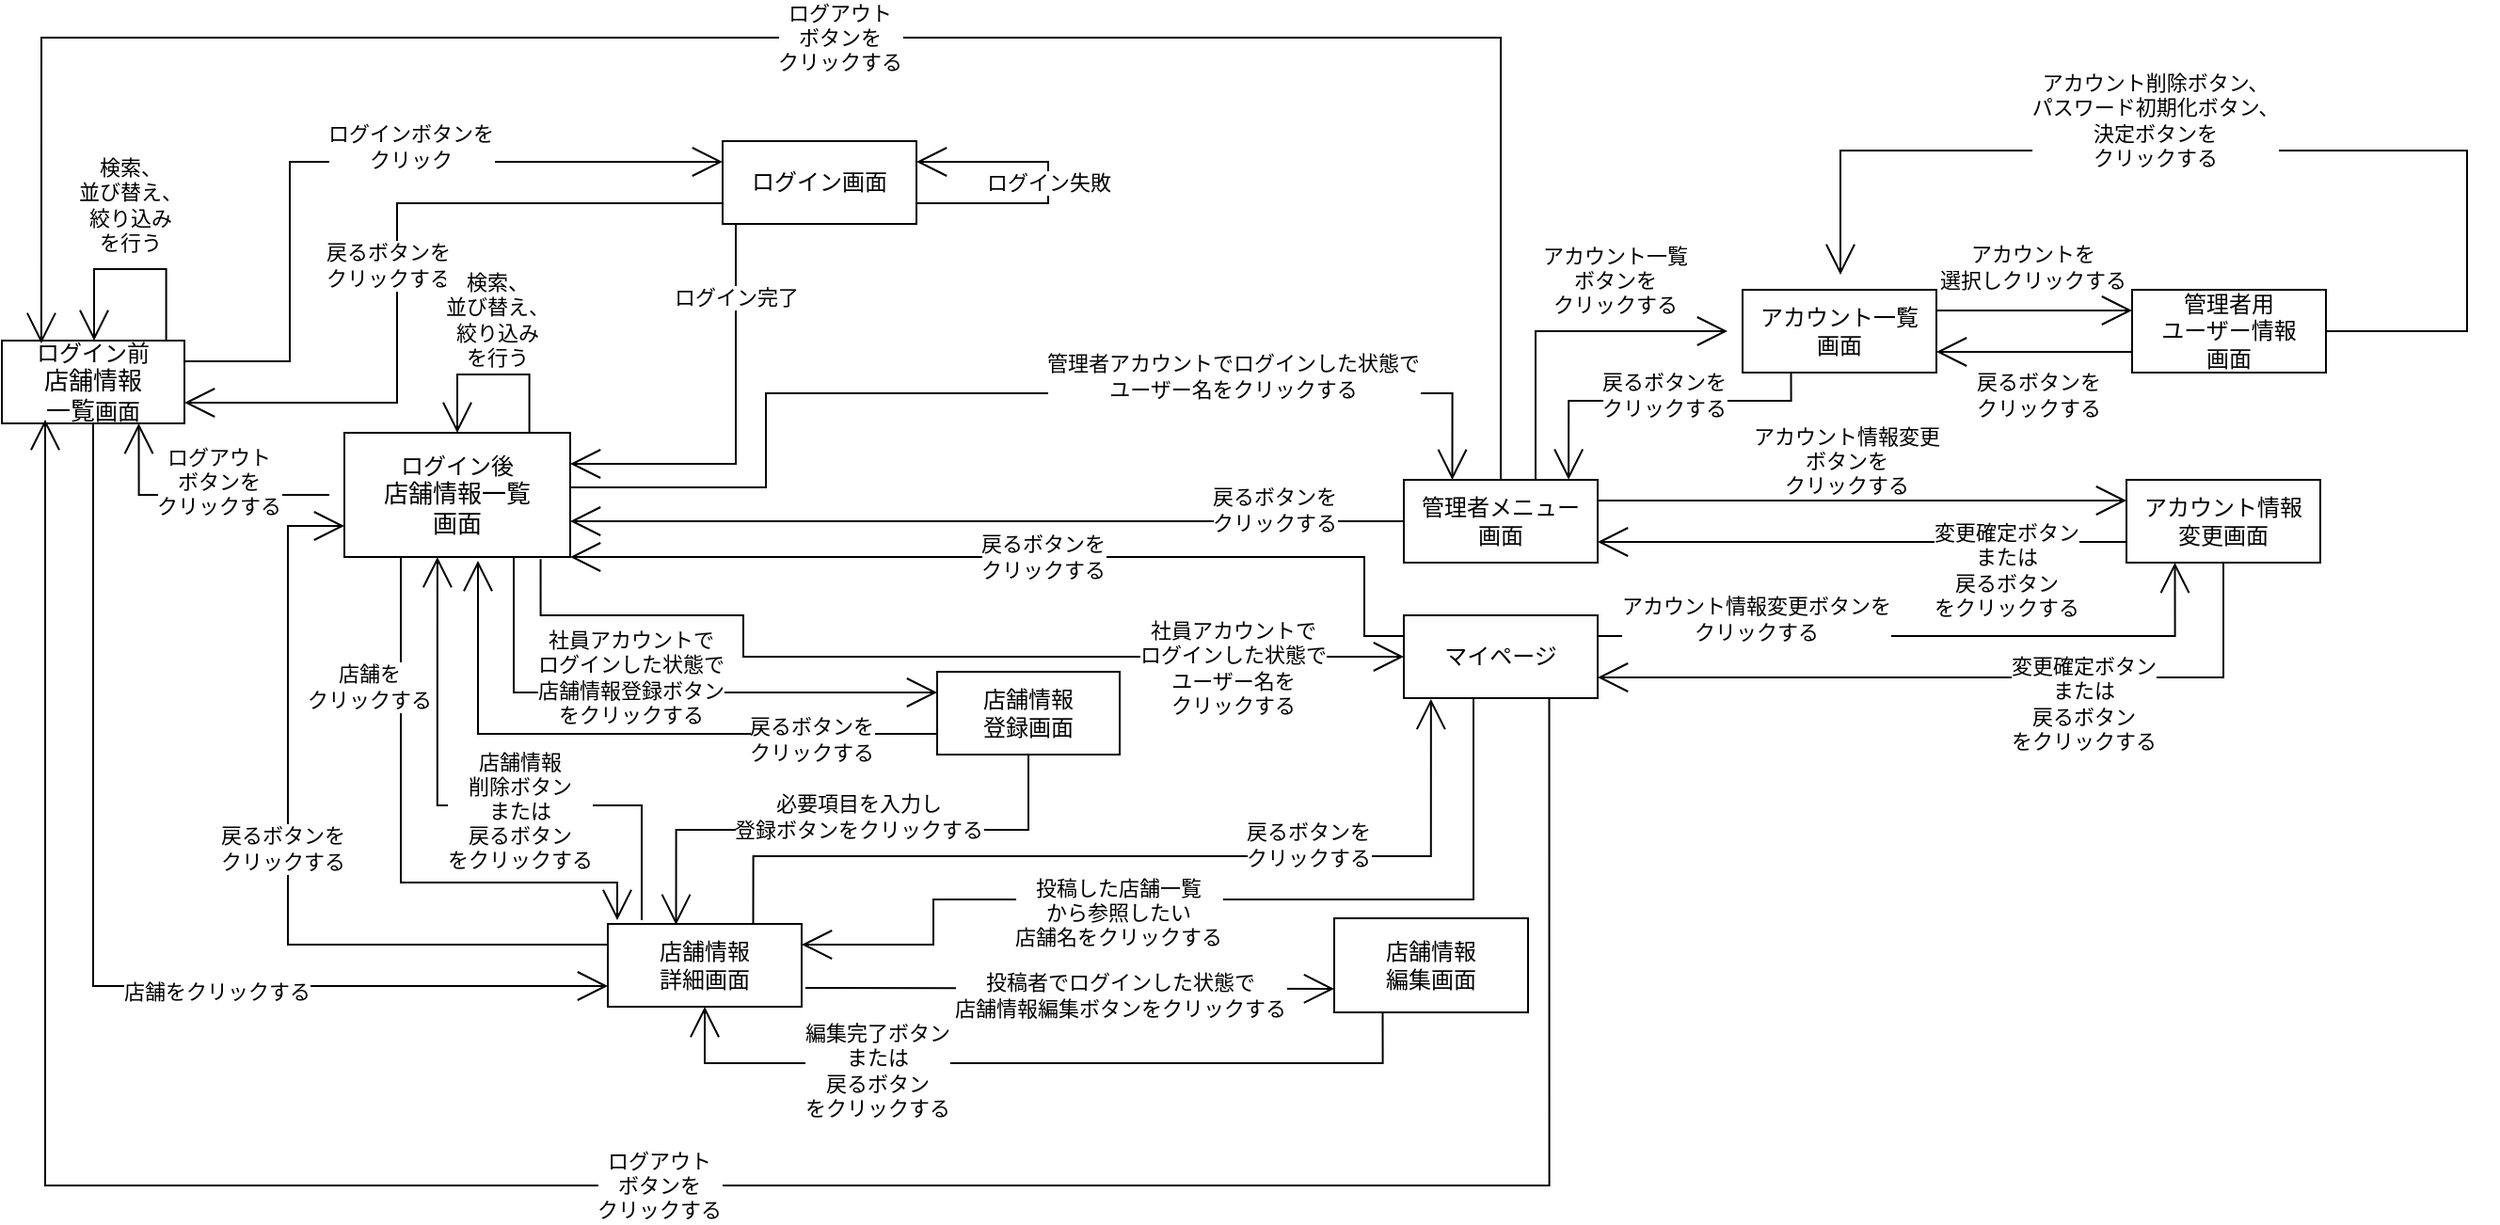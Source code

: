 <mxfile version="20.5.3" type="google"><diagram id="IkYptXyhgRNLwKtqKsPp" name="ページ1"><mxGraphModel grid="0" page="0" gridSize="10" guides="1" tooltips="1" connect="1" arrows="1" fold="1" pageScale="1" pageWidth="827" pageHeight="1169" math="0" shadow="0"><root><mxCell id="0"/><mxCell id="1" parent="0"/><mxCell id="srJMdrqMUhHLPN6yM4xR-5" style="edgeStyle=none;curved=1;rounded=0;orthogonalLoop=1;jettySize=auto;html=1;exitX=0.5;exitY=0;exitDx=0;exitDy=0;endArrow=open;startSize=14;endSize=14;sourcePerimeterSpacing=8;targetPerimeterSpacing=8;" edge="1" parent="1" source="srJMdrqMUhHLPN6yM4xR-1"><mxGeometry relative="1" as="geometry"><mxPoint x="-35.5" y="645" as="targetPoint"/></mxGeometry></mxCell><mxCell id="srJMdrqMUhHLPN6yM4xR-12" value="社員アカウントで&lt;br&gt;ログインした状態で&lt;br&gt;ユーザー名を&lt;br&gt;クリックする" style="edgeStyle=orthogonalEdgeStyle;rounded=0;orthogonalLoop=1;jettySize=auto;html=1;endArrow=open;startSize=14;endSize=14;sourcePerimeterSpacing=8;targetPerimeterSpacing=8;entryX=0;entryY=0.5;entryDx=0;entryDy=0;exitX=0.869;exitY=1.017;exitDx=0;exitDy=0;exitPerimeter=0;" edge="1" parent="1" source="srJMdrqMUhHLPN6yM4xR-1" target="srJMdrqMUhHLPN6yM4xR-11"><mxGeometry x="0.644" y="-6" relative="1" as="geometry"><mxPoint x="13" y="668.001" as="sourcePoint"/><mxPoint as="offset"/><Array as="points"><mxPoint x="-33" y="694"/><mxPoint x="75" y="694"/><mxPoint x="75" y="716"/></Array></mxGeometry></mxCell><mxCell id="srJMdrqMUhHLPN6yM4xR-14" value="店舗を&lt;br&gt;クリックする" style="edgeStyle=orthogonalEdgeStyle;rounded=0;orthogonalLoop=1;jettySize=auto;html=1;endArrow=open;startSize=14;endSize=14;sourcePerimeterSpacing=8;targetPerimeterSpacing=8;exitX=0.25;exitY=1;exitDx=0;exitDy=0;" edge="1" parent="1" source="srJMdrqMUhHLPN6yM4xR-1"><mxGeometry x="-0.552" y="-17" relative="1" as="geometry"><mxPoint x="-70" y="669" as="sourcePoint"/><mxPoint as="offset"/><mxPoint x="8" y="856" as="targetPoint"/><Array as="points"><mxPoint x="-90" y="836"/><mxPoint x="29" y="836"/></Array></mxGeometry></mxCell><mxCell id="srJMdrqMUhHLPN6yM4xR-16" value="管理者アカウントでログインした状態で&lt;br&gt;ユーザー名をクリックする" style="edgeStyle=orthogonalEdgeStyle;rounded=0;orthogonalLoop=1;jettySize=auto;html=1;endArrow=open;startSize=14;endSize=14;sourcePerimeterSpacing=8;targetPerimeterSpacing=8;exitX=1;exitY=0.5;exitDx=0;exitDy=0;entryX=0.25;entryY=0;entryDx=0;entryDy=0;" edge="1" parent="1" source="srJMdrqMUhHLPN6yM4xR-1" target="srJMdrqMUhHLPN6yM4xR-15"><mxGeometry x="0.427" y="9" relative="1" as="geometry"><mxPoint x="20" y="653" as="sourcePoint"/><mxPoint as="offset"/><Array as="points"><mxPoint x="-17" y="626"/><mxPoint x="87" y="626"/><mxPoint x="87" y="576"/><mxPoint x="452" y="576"/></Array></mxGeometry></mxCell><mxCell id="srJMdrqMUhHLPN6yM4xR-1" value="ログイン後&lt;br&gt;&lt;span style=&quot;font-family: Roboto, RobotoDraft, Helvetica, Arial, sans-serif; font-size: 13px; text-align: start;&quot;&gt;店舗情報一覧&lt;br&gt;画面&lt;/span&gt;" style="rounded=0;whiteSpace=wrap;html=1;hachureGap=4;" vertex="1" parent="1"><mxGeometry x="-137" y="597" width="120" height="66" as="geometry"/></mxCell><mxCell id="srJMdrqMUhHLPN6yM4xR-10" value="ログイン完了" style="edgeStyle=orthogonalEdgeStyle;rounded=0;orthogonalLoop=1;jettySize=auto;html=1;entryX=1;entryY=0.25;entryDx=0;entryDy=0;endArrow=open;startSize=14;endSize=14;sourcePerimeterSpacing=8;targetPerimeterSpacing=8;" edge="1" parent="1" target="srJMdrqMUhHLPN6yM4xR-1"><mxGeometry x="-0.601" relative="1" as="geometry"><mxPoint x="74" y="485" as="sourcePoint"/><mxPoint y="-1" as="offset"/><Array as="points"><mxPoint x="71" y="485"/><mxPoint x="71" y="614"/></Array></mxGeometry></mxCell><mxCell id="WXzHaUs1vKxtBzrUarPb-9" style="edgeStyle=none;rounded=0;orthogonalLoop=1;jettySize=auto;html=1;exitX=1;exitY=0.5;exitDx=0;exitDy=0;endArrow=open;endFill=0;" edge="1" parent="1" source="srJMdrqMUhHLPN6yM4xR-2" target="srJMdrqMUhHLPN6yM4xR-2"><mxGeometry relative="1" as="geometry"><mxPoint x="199" y="464" as="targetPoint"/></mxGeometry></mxCell><mxCell id="srJMdrqMUhHLPN6yM4xR-2" value="ログイン画面" style="rounded=0;whiteSpace=wrap;html=1;hachureGap=4;" vertex="1" parent="1"><mxGeometry x="64" y="442" width="103" height="44" as="geometry"/></mxCell><mxCell id="srJMdrqMUhHLPN6yM4xR-11" value="マイページ" style="rounded=0;whiteSpace=wrap;html=1;hachureGap=4;" vertex="1" parent="1"><mxGeometry x="426" y="694" width="103" height="44" as="geometry"/></mxCell><mxCell id="srJMdrqMUhHLPN6yM4xR-22" value="&lt;span style=&quot;&quot;&gt;投稿者でログインした状態で&lt;br&gt;店舗情報編集ボタンを&lt;/span&gt;&lt;span style=&quot;&quot;&gt;クリックする&lt;br&gt;&lt;/span&gt;" style="edgeStyle=none;curved=1;rounded=0;orthogonalLoop=1;jettySize=auto;html=1;endArrow=open;startSize=14;endSize=14;sourcePerimeterSpacing=8;targetPerimeterSpacing=8;entryX=0;entryY=0.75;entryDx=0;entryDy=0;" edge="1" parent="1" target="srJMdrqMUhHLPN6yM4xR-21"><mxGeometry x="0.196" y="-4" relative="1" as="geometry"><mxPoint x="-1" as="offset"/><mxPoint x="108" y="892" as="sourcePoint"/></mxGeometry></mxCell><mxCell id="srJMdrqMUhHLPN6yM4xR-13" value="店舗情報&lt;br&gt;詳細画面" style="rounded=0;whiteSpace=wrap;html=1;hachureGap=4;" vertex="1" parent="1"><mxGeometry x="3" y="858" width="103" height="44" as="geometry"/></mxCell><mxCell id="srJMdrqMUhHLPN6yM4xR-18" value="アカウント情報変更&lt;br&gt;ボタンを&lt;br&gt;クリックする" style="edgeStyle=none;curved=1;rounded=0;orthogonalLoop=1;jettySize=auto;html=1;endArrow=open;startSize=14;endSize=14;sourcePerimeterSpacing=8;targetPerimeterSpacing=8;exitX=1;exitY=0.25;exitDx=0;exitDy=0;entryX=0;entryY=0.25;entryDx=0;entryDy=0;" edge="1" parent="1" source="srJMdrqMUhHLPN6yM4xR-15" target="srJMdrqMUhHLPN6yM4xR-17"><mxGeometry x="-0.06" y="21" relative="1" as="geometry"><mxPoint as="offset"/></mxGeometry></mxCell><mxCell id="srJMdrqMUhHLPN6yM4xR-20" value="アカウント一覧&lt;br&gt;ボタンを&lt;br&gt;クリックする" style="rounded=0;orthogonalLoop=1;jettySize=auto;html=1;endArrow=open;startSize=14;endSize=14;sourcePerimeterSpacing=8;targetPerimeterSpacing=8;edgeStyle=orthogonalEdgeStyle;exitX=0.75;exitY=0;exitDx=0;exitDy=0;" edge="1" parent="1" source="srJMdrqMUhHLPN6yM4xR-15" target="srJMdrqMUhHLPN6yM4xR-19"><mxGeometry x="0.366" y="27" relative="1" as="geometry"><mxPoint as="offset"/><mxPoint x="539.996" y="614" as="sourcePoint"/><Array as="points"><mxPoint x="496" y="622"/><mxPoint x="496" y="543"/></Array></mxGeometry></mxCell><mxCell id="srJMdrqMUhHLPN6yM4xR-15" value="管理者メニュー&lt;br&gt;画面" style="rounded=0;whiteSpace=wrap;html=1;hachureGap=4;" vertex="1" parent="1"><mxGeometry x="426" y="622" width="103" height="44" as="geometry"/></mxCell><mxCell id="srJMdrqMUhHLPN6yM4xR-17" value="アカウント情報&lt;br&gt;変更画面" style="rounded=0;whiteSpace=wrap;html=1;hachureGap=4;" vertex="1" parent="1"><mxGeometry x="810" y="622" width="103" height="44" as="geometry"/></mxCell><mxCell id="srJMdrqMUhHLPN6yM4xR-25" value="アカウントを&lt;br&gt;選択しクリックする" style="edgeStyle=none;curved=1;rounded=0;orthogonalLoop=1;jettySize=auto;html=1;entryX=0;entryY=0.25;entryDx=0;entryDy=0;endArrow=open;startSize=14;endSize=14;sourcePerimeterSpacing=8;targetPerimeterSpacing=8;exitX=1;exitY=0.25;exitDx=0;exitDy=0;" edge="1" parent="1" source="srJMdrqMUhHLPN6yM4xR-19" target="srJMdrqMUhHLPN6yM4xR-24"><mxGeometry x="-0.026" y="23" relative="1" as="geometry"><mxPoint as="offset"/><mxPoint x="722" y="532" as="sourcePoint"/></mxGeometry></mxCell><mxCell id="srJMdrqMUhHLPN6yM4xR-19" value="アカウント一覧&lt;br&gt;画面" style="rounded=0;whiteSpace=wrap;html=1;hachureGap=4;" vertex="1" parent="1"><mxGeometry x="606" y="521" width="103" height="44" as="geometry"/></mxCell><mxCell id="srJMdrqMUhHLPN6yM4xR-21" value="店舗情報&lt;br&gt;編集画面" style="whiteSpace=wrap;html=1;hachureGap=4;" vertex="1" parent="1"><mxGeometry x="389" y="855" width="103" height="50" as="geometry"/></mxCell><mxCell id="srJMdrqMUhHLPN6yM4xR-24" value="管理者用&lt;br&gt;ユーザー情報&lt;br&gt;画面" style="rounded=0;whiteSpace=wrap;html=1;hachureGap=4;" vertex="1" parent="1"><mxGeometry x="813" y="521" width="103" height="44" as="geometry"/></mxCell><mxCell id="srJMdrqMUhHLPN6yM4xR-27" value="ログインボタンを&lt;br&gt;クリック" style="edgeStyle=orthogonalEdgeStyle;rounded=0;orthogonalLoop=1;jettySize=auto;html=1;endArrow=open;startSize=14;endSize=14;sourcePerimeterSpacing=8;targetPerimeterSpacing=8;entryX=0;entryY=0.25;entryDx=0;entryDy=0;exitX=1;exitY=0.25;exitDx=0;exitDy=0;" edge="1" parent="1" source="srJMdrqMUhHLPN6yM4xR-26" target="srJMdrqMUhHLPN6yM4xR-2"><mxGeometry x="0.153" y="8" relative="1" as="geometry"><mxPoint as="offset"/><mxPoint x="-199" y="559" as="sourcePoint"/><Array as="points"><mxPoint x="-166" y="559"/><mxPoint x="-166" y="453"/></Array></mxGeometry></mxCell><mxCell id="srJMdrqMUhHLPN6yM4xR-26" value="ログイン前&lt;br&gt;&lt;span style=&quot;text-align: start;&quot;&gt;&lt;font face=&quot;Roboto, RobotoDraft, Helvetica, Arial, sans-serif&quot;&gt;&lt;span style=&quot;font-size: 13px;&quot;&gt;店舗情報&lt;br&gt;一覧&lt;/span&gt;&lt;/font&gt;&lt;/span&gt;&lt;span style=&quot;background-color: initial;&quot;&gt;画面&lt;/span&gt;&lt;span style=&quot;text-align: start;&quot;&gt;&lt;font face=&quot;Roboto, RobotoDraft, Helvetica, Arial, sans-serif&quot;&gt;&lt;span style=&quot;font-size: 13px;&quot;&gt;&lt;br&gt;&lt;/span&gt;&lt;/font&gt;&lt;/span&gt;" style="rounded=0;whiteSpace=wrap;html=1;hachureGap=4;" vertex="1" parent="1"><mxGeometry x="-319" y="548" width="97" height="44" as="geometry"/></mxCell><mxCell id="UzVv6iPussPG_H7ye1CT-1" value="店舗をクリックする" style="rounded=0;orthogonalLoop=1;jettySize=auto;html=1;endArrow=open;startSize=14;endSize=14;sourcePerimeterSpacing=8;targetPerimeterSpacing=8;entryX=0;entryY=0.75;entryDx=0;entryDy=0;edgeStyle=orthogonalEdgeStyle;exitX=0.5;exitY=1;exitDx=0;exitDy=0;" edge="1" parent="1" source="srJMdrqMUhHLPN6yM4xR-26" target="srJMdrqMUhHLPN6yM4xR-13"><mxGeometry x="0.27" y="-3" relative="1" as="geometry"><mxPoint x="-333" y="664" as="sourcePoint"/><mxPoint x="1" as="offset"/><mxPoint x="72" y="863" as="targetPoint"/></mxGeometry></mxCell><mxCell id="EBxVxewFfV7cIA82zBhf-1" value="店舗情報&lt;br&gt;登録画面" style="rounded=0;whiteSpace=wrap;html=1;hachureGap=4;" vertex="1" parent="1"><mxGeometry x="178" y="724" width="97" height="44" as="geometry"/></mxCell><mxCell id="EBxVxewFfV7cIA82zBhf-5" value="社員アカウントで&lt;br&gt;ログインした状態で&lt;br&gt;店舗情報登録ボタン&lt;br&gt;をクリックする" style="edgeStyle=orthogonalEdgeStyle;rounded=0;orthogonalLoop=1;jettySize=auto;html=1;endArrow=open;startSize=14;endSize=14;sourcePerimeterSpacing=8;targetPerimeterSpacing=8;entryX=0;entryY=0.25;entryDx=0;entryDy=0;exitX=0.75;exitY=1;exitDx=0;exitDy=0;" edge="1" parent="1" source="srJMdrqMUhHLPN6yM4xR-1" target="EBxVxewFfV7cIA82zBhf-1"><mxGeometry x="-0.091" y="8" relative="1" as="geometry"><mxPoint x="-22" y="656" as="sourcePoint"/><mxPoint x="-1" as="offset"/><mxPoint x="235" y="706.994" as="targetPoint"/></mxGeometry></mxCell><mxCell id="5a-DxzmC7SOP0p9aeCfA-5" value="アカウント情報変更ボタンを&lt;br&gt;クリックする" style="edgeStyle=orthogonalEdgeStyle;rounded=0;orthogonalLoop=1;jettySize=auto;html=1;endArrow=open;startSize=14;endSize=14;sourcePerimeterSpacing=8;targetPerimeterSpacing=8;entryX=0.25;entryY=1;entryDx=0;entryDy=0;exitX=1;exitY=0.25;exitDx=0;exitDy=0;" edge="1" parent="1" source="srJMdrqMUhHLPN6yM4xR-11" target="srJMdrqMUhHLPN6yM4xR-17"><mxGeometry x="-0.514" y="9" relative="1" as="geometry"><mxPoint as="offset"/><mxPoint x="593" y="653.154" as="sourcePoint"/><mxPoint x="685" y="651.846" as="targetPoint"/></mxGeometry></mxCell><mxCell id="KVoHDk4hZeZgZlO9EszI-7" value="ログアウト&lt;br&gt;ボタンを&lt;br&gt;クリックする" style="rounded=0;orthogonalLoop=1;jettySize=auto;html=1;endArrow=open;startSize=14;endSize=14;sourcePerimeterSpacing=8;targetPerimeterSpacing=8;edgeStyle=orthogonalEdgeStyle;exitX=0.75;exitY=1;exitDx=0;exitDy=0;" edge="1" parent="1" source="srJMdrqMUhHLPN6yM4xR-11"><mxGeometry relative="1" as="geometry"><mxPoint x="508" y="782" as="sourcePoint"/><mxPoint x="-296" y="590" as="targetPoint"/><Array as="points"><mxPoint x="503" y="997"/><mxPoint x="-296" y="997"/></Array></mxGeometry></mxCell><mxCell id="KVoHDk4hZeZgZlO9EszI-8" value="ログアウト&lt;br&gt;ボタンを&lt;br&gt;クリックする" style="rounded=0;orthogonalLoop=1;jettySize=auto;html=1;endArrow=open;startSize=14;endSize=14;sourcePerimeterSpacing=8;targetPerimeterSpacing=8;exitX=0.5;exitY=0;exitDx=0;exitDy=0;edgeStyle=orthogonalEdgeStyle;entryX=0.216;entryY=0.033;entryDx=0;entryDy=0;entryPerimeter=0;" edge="1" parent="1" source="srJMdrqMUhHLPN6yM4xR-15" target="srJMdrqMUhHLPN6yM4xR-26"><mxGeometry relative="1" as="geometry"><mxPoint x="487.5" y="748" as="sourcePoint"/><mxPoint x="-892" y="574" as="targetPoint"/><Array as="points"><mxPoint x="477" y="387"/><mxPoint x="-298" y="387"/></Array></mxGeometry></mxCell><mxCell id="WXzHaUs1vKxtBzrUarPb-1" value="ログアウト&lt;br&gt;ボタンを&lt;br&gt;クリックする" style="rounded=0;orthogonalLoop=1;jettySize=auto;html=1;endArrow=open;startSize=14;endSize=14;sourcePerimeterSpacing=8;targetPerimeterSpacing=8;edgeStyle=orthogonalEdgeStyle;entryX=0.75;entryY=1;entryDx=0;entryDy=0;" edge="1" parent="1" source="srJMdrqMUhHLPN6yM4xR-1" target="srJMdrqMUhHLPN6yM4xR-26"><mxGeometry x="-0.145" y="-7" relative="1" as="geometry"><mxPoint as="offset"/><mxPoint x="487.5" y="748" as="sourcePoint"/><mxPoint x="-245" y="708" as="targetPoint"/></mxGeometry></mxCell><mxCell id="WXzHaUs1vKxtBzrUarPb-5" value="戻るボタンを&lt;br&gt;クリックする" style="edgeStyle=orthogonalEdgeStyle;rounded=0;orthogonalLoop=1;jettySize=auto;html=1;endArrow=open;startSize=14;endSize=14;sourcePerimeterSpacing=8;targetPerimeterSpacing=8;entryX=1;entryY=0.75;entryDx=0;entryDy=0;exitX=0;exitY=0.75;exitDx=0;exitDy=0;" edge="1" parent="1" source="srJMdrqMUhHLPN6yM4xR-2" target="srJMdrqMUhHLPN6yM4xR-26"><mxGeometry x="0.051" y="-5" relative="1" as="geometry"><mxPoint as="offset"/><mxPoint x="-242" y="633" as="sourcePoint"/><mxPoint x="4" y="563" as="targetPoint"/><Array as="points"><mxPoint x="-109" y="475"/><mxPoint x="-109" y="581"/></Array></mxGeometry></mxCell><mxCell id="WXzHaUs1vKxtBzrUarPb-7" value="投稿した店舗一覧&lt;br&gt;から参照したい&lt;br&gt;店舗名をクリックする" style="edgeStyle=orthogonalEdgeStyle;rounded=0;orthogonalLoop=1;jettySize=auto;html=1;endArrow=open;startSize=14;endSize=14;sourcePerimeterSpacing=8;targetPerimeterSpacing=8;entryX=1;entryY=0.25;entryDx=0;entryDy=0;" edge="1" parent="1" target="srJMdrqMUhHLPN6yM4xR-13"><mxGeometry x="0.22" y="7" relative="1" as="geometry"><mxPoint x="1" as="offset"/><mxPoint x="463" y="738" as="sourcePoint"/><mxPoint x="91" y="856" as="targetPoint"/><Array as="points"><mxPoint x="463" y="738"/><mxPoint x="463" y="845"/><mxPoint x="176" y="845"/><mxPoint x="176" y="869"/></Array></mxGeometry></mxCell><mxCell id="WXzHaUs1vKxtBzrUarPb-11" value="ログイン失敗" style="edgeStyle=orthogonalEdgeStyle;rounded=0;orthogonalLoop=1;jettySize=auto;html=1;endArrow=open;startSize=14;endSize=14;sourcePerimeterSpacing=8;targetPerimeterSpacing=8;exitX=1;exitY=0.75;exitDx=0;exitDy=0;entryX=1;entryY=0.25;entryDx=0;entryDy=0;" edge="1" parent="1" source="srJMdrqMUhHLPN6yM4xR-2" target="srJMdrqMUhHLPN6yM4xR-2"><mxGeometry relative="1" as="geometry"><mxPoint x="184" y="481" as="sourcePoint"/><mxPoint x="205" y="436" as="targetPoint"/><Array as="points"><mxPoint x="237" y="475"/><mxPoint x="237" y="453"/></Array></mxGeometry></mxCell><mxCell id="WXzHaUs1vKxtBzrUarPb-12" value="検索、&lt;br&gt;並び替え、&lt;br&gt;絞り込み&lt;br&gt;を行う" style="edgeStyle=orthogonalEdgeStyle;rounded=0;orthogonalLoop=1;jettySize=auto;html=1;endArrow=open;startSize=14;endSize=14;sourcePerimeterSpacing=8;targetPerimeterSpacing=8;exitX=0.9;exitY=-0.008;exitDx=0;exitDy=0;exitPerimeter=0;" edge="1" parent="1" source="srJMdrqMUhHLPN6yM4xR-26"><mxGeometry x="-0.001" y="-34" relative="1" as="geometry"><mxPoint x="-225" y="548" as="sourcePoint"/><mxPoint as="offset"/><mxPoint x="-270" y="548" as="targetPoint"/><Array as="points"><mxPoint x="-232" y="510"/><mxPoint x="-270" y="510"/></Array></mxGeometry></mxCell><mxCell id="WXzHaUs1vKxtBzrUarPb-13" value="検索、&lt;br&gt;並び替え、&lt;br&gt;絞り込み&lt;br&gt;を行う" style="edgeStyle=orthogonalEdgeStyle;rounded=0;orthogonalLoop=1;jettySize=auto;html=1;endArrow=open;startSize=14;endSize=14;sourcePerimeterSpacing=8;targetPerimeterSpacing=8;exitX=0.9;exitY=-0.008;exitDx=0;exitDy=0;exitPerimeter=0;" edge="1" parent="1"><mxGeometry x="-0.053" y="-29" relative="1" as="geometry"><mxPoint x="-38.7" y="596.648" as="sourcePoint"/><mxPoint as="offset"/><mxPoint x="-77" y="597" as="targetPoint"/><Array as="points"><mxPoint x="-39" y="566"/><mxPoint x="-77" y="566"/></Array></mxGeometry></mxCell><mxCell id="WXzHaUs1vKxtBzrUarPb-14" value="必要項目を入力し&lt;br&gt;登録ボタンをクリックする" style="edgeStyle=orthogonalEdgeStyle;rounded=0;orthogonalLoop=1;jettySize=auto;html=1;endArrow=open;startSize=14;endSize=14;sourcePerimeterSpacing=8;targetPerimeterSpacing=8;exitX=0.5;exitY=1;exitDx=0;exitDy=0;entryX=0.352;entryY=0.01;entryDx=0;entryDy=0;entryPerimeter=0;" edge="1" parent="1" source="EBxVxewFfV7cIA82zBhf-1" target="srJMdrqMUhHLPN6yM4xR-13"><mxGeometry x="-0.061" y="-7" relative="1" as="geometry"><mxPoint x="-60" y="679" as="sourcePoint"/><mxPoint as="offset"/><mxPoint x="67" y="858" as="targetPoint"/></mxGeometry></mxCell><mxCell id="WXzHaUs1vKxtBzrUarPb-15" value="&lt;span style=&quot;&quot;&gt;編集完了ボタン&lt;br&gt;または&lt;br&gt;戻るボタン&lt;br&gt;を&lt;/span&gt;&lt;span style=&quot;&quot;&gt;クリックする&lt;br&gt;&lt;/span&gt;" style="edgeStyle=orthogonalEdgeStyle;rounded=0;orthogonalLoop=1;jettySize=auto;html=1;endArrow=open;startSize=14;endSize=14;sourcePerimeterSpacing=8;targetPerimeterSpacing=8;exitX=0.25;exitY=1;exitDx=0;exitDy=0;entryX=0.5;entryY=1;entryDx=0;entryDy=0;" edge="1" parent="1" source="srJMdrqMUhHLPN6yM4xR-21" target="srJMdrqMUhHLPN6yM4xR-13"><mxGeometry x="0.413" y="4" relative="1" as="geometry"><mxPoint x="-1" as="offset"/><mxPoint x="124" y="890" as="sourcePoint"/><mxPoint x="390" y="890" as="targetPoint"/></mxGeometry></mxCell><mxCell id="WXzHaUs1vKxtBzrUarPb-16" value="&lt;span style=&quot;&quot;&gt;変更確定ボタン&lt;br&gt;または&lt;br&gt;戻るボタン&lt;br&gt;を&lt;/span&gt;&lt;span style=&quot;&quot;&gt;クリックする&lt;br&gt;&lt;/span&gt;" style="edgeStyle=none;curved=1;rounded=0;orthogonalLoop=1;jettySize=auto;html=1;endArrow=open;startSize=14;endSize=14;sourcePerimeterSpacing=8;targetPerimeterSpacing=8;exitX=0;exitY=0.75;exitDx=0;exitDy=0;entryX=1;entryY=0.75;entryDx=0;entryDy=0;" edge="1" parent="1" source="srJMdrqMUhHLPN6yM4xR-17" target="srJMdrqMUhHLPN6yM4xR-15"><mxGeometry x="-0.544" y="15" relative="1" as="geometry"><mxPoint as="offset"/><mxPoint x="134" y="900" as="sourcePoint"/><mxPoint x="400" y="900" as="targetPoint"/></mxGeometry></mxCell><mxCell id="WXzHaUs1vKxtBzrUarPb-17" value="&lt;span style=&quot;&quot;&gt;変更確定ボタン&lt;br&gt;または&lt;br&gt;戻るボタン&lt;br&gt;を&lt;/span&gt;&lt;span style=&quot;&quot;&gt;クリックする&lt;br&gt;&lt;/span&gt;" style="edgeStyle=orthogonalEdgeStyle;rounded=0;orthogonalLoop=1;jettySize=auto;html=1;endArrow=open;startSize=14;endSize=14;sourcePerimeterSpacing=8;targetPerimeterSpacing=8;exitX=0.5;exitY=1;exitDx=0;exitDy=0;entryX=1;entryY=0.75;entryDx=0;entryDy=0;" edge="1" parent="1" source="srJMdrqMUhHLPN6yM4xR-17" target="srJMdrqMUhHLPN6yM4xR-11"><mxGeometry x="-0.311" y="14" relative="1" as="geometry"><mxPoint as="offset"/><mxPoint x="775" y="665" as="sourcePoint"/><mxPoint x="552" y="765" as="targetPoint"/></mxGeometry></mxCell><mxCell id="WXzHaUs1vKxtBzrUarPb-18" value="店舗情報&lt;br&gt;削除ボタン&lt;br&gt;または&lt;br&gt;戻るボタン&lt;br&gt;をクリックする" style="edgeStyle=orthogonalEdgeStyle;rounded=0;orthogonalLoop=1;jettySize=auto;html=1;endArrow=open;startSize=14;endSize=14;sourcePerimeterSpacing=8;targetPerimeterSpacing=8;entryX=0.412;entryY=1;entryDx=0;entryDy=0;entryPerimeter=0;" edge="1" parent="1" target="srJMdrqMUhHLPN6yM4xR-1"><mxGeometry x="-0.164" y="3" relative="1" as="geometry"><mxPoint x="21" y="856" as="sourcePoint"/><mxPoint as="offset"/><mxPoint x="-65" y="661" as="targetPoint"/><Array as="points"><mxPoint x="21" y="795"/><mxPoint x="-88" y="795"/></Array></mxGeometry></mxCell><mxCell id="WXzHaUs1vKxtBzrUarPb-20" value="アカウント削除ボタン、&lt;br&gt;パスワード初期化ボタン、&lt;br&gt;決定ボタンを&lt;br&gt;クリックする" style="edgeStyle=orthogonalEdgeStyle;rounded=0;orthogonalLoop=1;jettySize=auto;html=1;endArrow=open;startSize=14;endSize=14;sourcePerimeterSpacing=8;targetPerimeterSpacing=8;" edge="1" parent="1" target="srJMdrqMUhHLPN6yM4xR-19"><mxGeometry x="0.183" y="-16" relative="1" as="geometry"><mxPoint x="916" y="543" as="sourcePoint"/><mxPoint as="offset"/><mxPoint x="923" y="530" as="targetPoint"/><Array as="points"><mxPoint x="916" y="543"/><mxPoint x="991" y="543"/><mxPoint x="991" y="447"/><mxPoint x="658" y="447"/></Array></mxGeometry></mxCell><mxCell id="WXzHaUs1vKxtBzrUarPb-21" value="戻るボタンを&lt;br&gt;クリックする" style="edgeStyle=none;curved=1;rounded=0;orthogonalLoop=1;jettySize=auto;html=1;endArrow=open;startSize=14;endSize=14;sourcePerimeterSpacing=8;targetPerimeterSpacing=8;entryX=1;entryY=0.75;entryDx=0;entryDy=0;exitX=0;exitY=0.75;exitDx=0;exitDy=0;" edge="1" parent="1" source="srJMdrqMUhHLPN6yM4xR-24" target="srJMdrqMUhHLPN6yM4xR-19"><mxGeometry x="-0.026" y="23" relative="1" as="geometry"><mxPoint as="offset"/><mxPoint x="810" y="554" as="sourcePoint"/><mxPoint x="722" y="554" as="targetPoint"/></mxGeometry></mxCell><mxCell id="WXzHaUs1vKxtBzrUarPb-22" value="戻るボタンを&lt;br&gt;クリックする" style="edgeStyle=orthogonalEdgeStyle;rounded=0;orthogonalLoop=1;jettySize=auto;html=1;endArrow=open;startSize=14;endSize=14;sourcePerimeterSpacing=8;targetPerimeterSpacing=8;entryX=0.85;entryY=-0.003;entryDx=0;entryDy=0;exitX=0.25;exitY=1;exitDx=0;exitDy=0;entryPerimeter=0;" edge="1" parent="1" source="srJMdrqMUhHLPN6yM4xR-19" target="srJMdrqMUhHLPN6yM4xR-15"><mxGeometry x="-0.054" y="-3" relative="1" as="geometry"><mxPoint as="offset"/><mxPoint x="823" y="564" as="sourcePoint"/><mxPoint x="719" y="564" as="targetPoint"/><Array as="points"><mxPoint x="632" y="580"/><mxPoint x="514" y="580"/></Array></mxGeometry></mxCell><mxCell id="WXzHaUs1vKxtBzrUarPb-23" value="戻るボタンを&lt;br&gt;クリックする" style="edgeStyle=orthogonalEdgeStyle;rounded=0;orthogonalLoop=1;jettySize=auto;html=1;endArrow=open;startSize=14;endSize=14;sourcePerimeterSpacing=8;targetPerimeterSpacing=8;exitX=0;exitY=0.75;exitDx=0;exitDy=0;" edge="1" parent="1" source="EBxVxewFfV7cIA82zBhf-1"><mxGeometry x="-0.6" y="3" relative="1" as="geometry"><mxPoint as="offset"/><mxPoint x="153" y="759" as="sourcePoint"/><mxPoint x="-66" y="665" as="targetPoint"/><Array as="points"><mxPoint x="-66" y="757"/><mxPoint x="-66" y="665"/></Array></mxGeometry></mxCell><mxCell id="WXzHaUs1vKxtBzrUarPb-24" value="戻るボタンを&lt;br&gt;クリックする" style="edgeStyle=none;curved=1;rounded=0;orthogonalLoop=1;jettySize=auto;html=1;endArrow=open;startSize=14;endSize=14;sourcePerimeterSpacing=8;targetPerimeterSpacing=8;exitX=0;exitY=0.5;exitDx=0;exitDy=0;" edge="1" parent="1" source="srJMdrqMUhHLPN6yM4xR-15"><mxGeometry x="-0.688" y="-6" relative="1" as="geometry"><mxPoint as="offset"/><mxPoint x="405" y="641" as="sourcePoint"/><mxPoint x="-17" y="644" as="targetPoint"/></mxGeometry></mxCell><mxCell id="WXzHaUs1vKxtBzrUarPb-25" value="戻るボタンを&lt;br&gt;クリックする" style="rounded=0;orthogonalLoop=1;jettySize=auto;html=1;endArrow=none;startSize=14;endSize=14;sourcePerimeterSpacing=8;targetPerimeterSpacing=8;exitX=0.14;exitY=1.01;exitDx=0;exitDy=0;exitPerimeter=0;edgeStyle=orthogonalEdgeStyle;entryX=0.75;entryY=0;entryDx=0;entryDy=0;startArrow=open;startFill=0;endFill=0;" edge="1" parent="1" source="srJMdrqMUhHLPN6yM4xR-11" target="srJMdrqMUhHLPN6yM4xR-13"><mxGeometry x="-0.379" y="-6" relative="1" as="geometry"><mxPoint as="offset"/><mxPoint x="405" y="777" as="sourcePoint"/><mxPoint x="92" y="852" as="targetPoint"/><Array as="points"><mxPoint x="440" y="822"/><mxPoint x="80" y="822"/></Array></mxGeometry></mxCell><mxCell id="WXzHaUs1vKxtBzrUarPb-26" value="戻るボタンを&lt;br&gt;クリックする" style="edgeStyle=orthogonalEdgeStyle;rounded=0;orthogonalLoop=1;jettySize=auto;html=1;endArrow=open;startSize=14;endSize=14;sourcePerimeterSpacing=8;targetPerimeterSpacing=8;exitX=0;exitY=0.25;exitDx=0;exitDy=0;entryX=0;entryY=0.75;entryDx=0;entryDy=0;" edge="1" parent="1" source="srJMdrqMUhHLPN6yM4xR-13" target="srJMdrqMUhHLPN6yM4xR-1"><mxGeometry x="0.046" y="3" relative="1" as="geometry"><mxPoint as="offset"/><mxPoint x="188" y="767" as="sourcePoint"/><mxPoint x="-35" y="675" as="targetPoint"/></mxGeometry></mxCell><mxCell id="WXzHaUs1vKxtBzrUarPb-27" value="戻るボタンを&lt;br&gt;クリックする" style="edgeStyle=orthogonalEdgeStyle;rounded=0;orthogonalLoop=1;jettySize=auto;html=1;endArrow=open;startSize=14;endSize=14;sourcePerimeterSpacing=8;targetPerimeterSpacing=8;exitX=0;exitY=0.25;exitDx=0;exitDy=0;entryX=1;entryY=1;entryDx=0;entryDy=0;" edge="1" parent="1" source="srJMdrqMUhHLPN6yM4xR-11" target="srJMdrqMUhHLPN6yM4xR-1"><mxGeometry x="-0.035" relative="1" as="geometry"><mxPoint as="offset"/><mxPoint x="436" y="654" as="sourcePoint"/><mxPoint x="-7.0" y="654" as="targetPoint"/><Array as="points"><mxPoint x="405" y="705"/><mxPoint x="405" y="663"/></Array></mxGeometry></mxCell></root></mxGraphModel></diagram></mxfile>